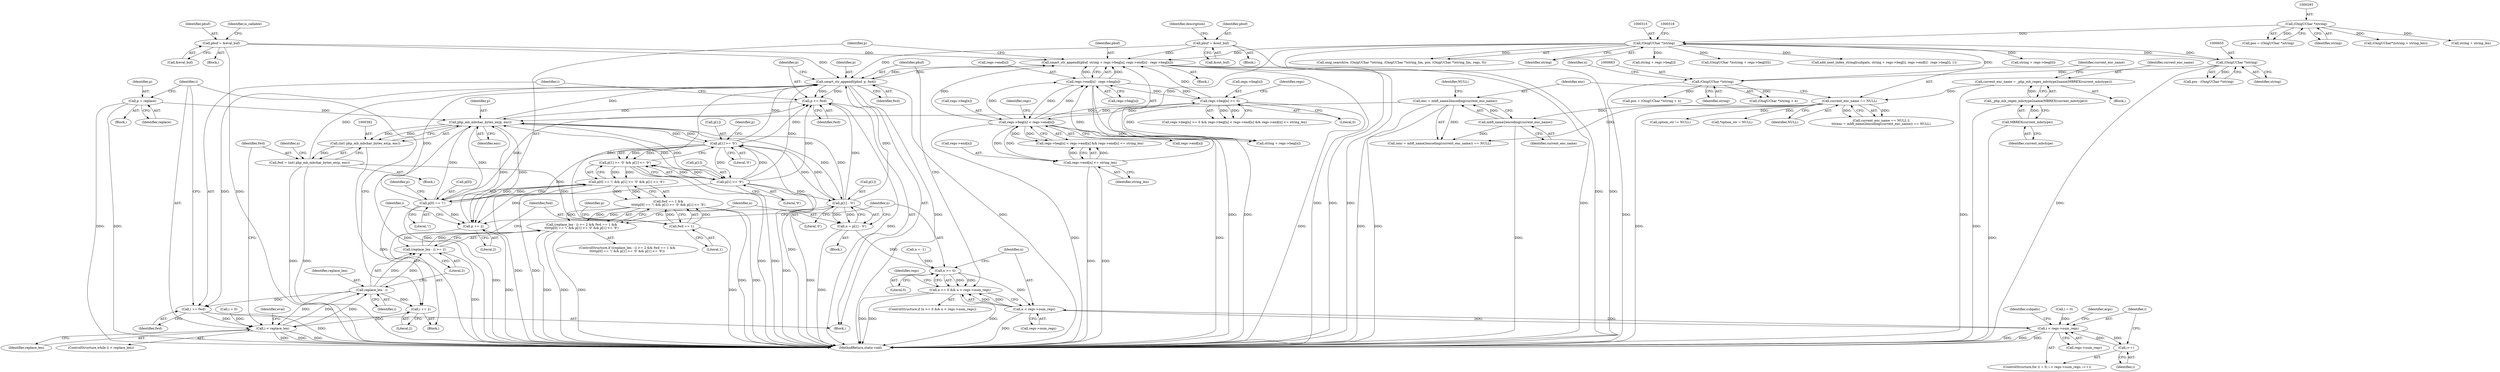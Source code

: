 digraph "0_php-src_5b597a2e5b28e2d5a52fc1be13f425f08f47cb62?w=1_1@pointer" {
"1000476" [label="(Call,smart_str_appendl(pbuf, string + regs->beg[n], regs->end[n] - regs->beg[n]))"];
"1000267" [label="(Call,pbuf = &eval_buf)"];
"1000273" [label="(Call,pbuf = &out_buf)"];
"1000504" [label="(Call,smart_str_appendl(pbuf, p, fwd))"];
"1000476" [label="(Call,smart_str_appendl(pbuf, string + regs->beg[n], regs->end[n] - regs->beg[n]))"];
"1000314" [label="(Call,(OnigUChar *)string)"];
"1000654" [label="(Call,(OnigUChar *)string)"];
"1000662" [label="(Call,(OnigUChar *)string)"];
"1000292" [label="(Call,(OnigUChar *)string)"];
"1000449" [label="(Call,regs->beg[n] >= 0)"];
"1000485" [label="(Call,regs->end[n] - regs->beg[n])"];
"1000457" [label="(Call,regs->beg[n] < regs->end[n])"];
"1000468" [label="(Call,regs->end[n] <= string_len)"];
"1000393" [label="(Call,php_mb_mbchar_bytes_ex(p, enc))"];
"1000508" [label="(Call,p += fwd)"];
"1000418" [label="(Call,p[1] >= '0')"];
"1000423" [label="(Call,p[1] <= '9')"];
"1000431" [label="(Call,p[1] - '0')"];
"1000412" [label="(Call,p[0] == '\\')"];
"1000496" [label="(Call,p += 2)"];
"1000380" [label="(Call,p = replace)"];
"1000166" [label="(Call,enc = mbfl_name2encoding(current_enc_name))"];
"1000168" [label="(Call,mbfl_name2encoding(current_enc_name))"];
"1000162" [label="(Call,current_enc_name == NULL)"];
"1000155" [label="(Call,current_enc_name = _php_mb_regex_mbctype2name(MBREX(current_mbctype)))"];
"1000157" [label="(Call,_php_mb_regex_mbctype2name(MBREX(current_mbctype)))"];
"1000158" [label="(Call,MBREX(current_mbctype))"];
"1000408" [label="(Call,fwd == 1)"];
"1000389" [label="(Call,fwd = (int) php_mb_mbchar_bytes_ex(p, enc))"];
"1000391" [label="(Call,(int) php_mb_mbchar_bytes_ex(p, enc))"];
"1000407" [label="(Call,fwd == 1 &&\n\t\t\t\t\tp[0] == '\\' && p[1] >= '0' && p[1] <= '9')"];
"1000401" [label="(Call,(replace_len - i) >= 2 && fwd == 1 &&\n\t\t\t\t\tp[0] == '\\' && p[1] >= '0' && p[1] <= '9')"];
"1000411" [label="(Call,p[0] == '\\' && p[1] >= '0' && p[1] <= '9')"];
"1000417" [label="(Call,p[1] >= '0' && p[1] <= '9')"];
"1000429" [label="(Call,n = p[1] - '0')"];
"1000438" [label="(Call,n >= 0)"];
"1000437" [label="(Call,n >= 0 && n < regs->num_regs)"];
"1000441" [label="(Call,n < regs->num_regs)"];
"1000530" [label="(Call,i < regs->num_regs)"];
"1000535" [label="(Call,i++)"];
"1000511" [label="(Call,i += fwd)"];
"1000384" [label="(Call,i < replace_len)"];
"1000403" [label="(Call,replace_len - i)"];
"1000402" [label="(Call,(replace_len - i) >= 2)"];
"1000499" [label="(Call,i += 2)"];
"1000400" [label="(ControlStructure,if ((replace_len - i) >= 2 && fwd == 1 &&\n\t\t\t\t\tp[0] == '\\' && p[1] >= '0' && p[1] <= '9'))"];
"1000438" [label="(Call,n >= 0)"];
"1000385" [label="(Identifier,i)"];
"1000275" [label="(Call,&out_buf)"];
"1000491" [label="(Call,regs->beg[n])"];
"1000443" [label="(Call,regs->num_regs)"];
"1000527" [label="(Call,i = 0)"];
"1000507" [label="(Identifier,fwd)"];
"1000420" [label="(Identifier,p)"];
"1000463" [label="(Call,regs->end[n])"];
"1000536" [label="(Identifier,i)"];
"1000416" [label="(Literal,'\\')"];
"1000406" [label="(Literal,2)"];
"1000458" [label="(Call,regs->beg[n])"];
"1000166" [label="(Call,enc = mbfl_name2encoding(current_enc_name))"];
"1000386" [label="(Identifier,replace_len)"];
"1000503" [label="(Block,)"];
"1000417" [label="(Call,p[1] >= '0' && p[1] <= '9')"];
"1000272" [label="(Block,)"];
"1000442" [label="(Identifier,n)"];
"1000510" [label="(Identifier,fwd)"];
"1000498" [label="(Literal,2)"];
"1000428" [label="(Block,)"];
"1000405" [label="(Identifier,i)"];
"1000432" [label="(Call,p[1])"];
"1000497" [label="(Identifier,p)"];
"1000456" [label="(Call,regs->beg[n] < regs->end[n] && regs->end[n] <= string_len)"];
"1000312" [label="(Call,onig_search(re, (OnigUChar *)string, (OnigUChar *)string_lim, pos, (OnigUChar *)string_lim, regs, 0))"];
"1000450" [label="(Call,regs->beg[n])"];
"1000297" [label="(Call,(OnigUChar*)(string + string_len))"];
"1000268" [label="(Identifier,pbuf)"];
"1000664" [label="(Identifier,string)"];
"1000506" [label="(Identifier,p)"];
"1000404" [label="(Identifier,replace_len)"];
"1000486" [label="(Call,regs->end[n])"];
"1000743" [label="(MethodReturn,static void)"];
"1000316" [label="(Identifier,string)"];
"1000662" [label="(Call,(OnigUChar *)string)"];
"1000423" [label="(Call,p[1] <= '9')"];
"1000460" [label="(Identifier,regs)"];
"1000165" [label="(Call,(enc = mbfl_name2encoding(current_enc_name)) == NULL)"];
"1000299" [label="(Call,string + string_len)"];
"1000526" [label="(ControlStructure,for (i = 0; i < regs->num_regs; i++))"];
"1000496" [label="(Call,p += 2)"];
"1000168" [label="(Call,mbfl_name2encoding(current_enc_name))"];
"1000424" [label="(Call,p[1])"];
"1000513" [label="(Identifier,fwd)"];
"1000381" [label="(Identifier,p)"];
"1000429" [label="(Call,n = p[1] - '0')"];
"1000159" [label="(Identifier,current_mbctype)"];
"1000439" [label="(Identifier,n)"];
"1000505" [label="(Identifier,pbuf)"];
"1000162" [label="(Call,current_enc_name == NULL)"];
"1000418" [label="(Call,p[1] >= '0')"];
"1000485" [label="(Call,regs->end[n] - regs->beg[n])"];
"1000157" [label="(Call,_php_mb_regex_mbctype2name(MBREX(current_mbctype)))"];
"1000659" [label="(Call,pos = (OnigUChar *)string + n)"];
"1000419" [label="(Call,p[1])"];
"1000410" [label="(Literal,1)"];
"1000500" [label="(Identifier,i)"];
"1000376" [label="(Block,)"];
"1000382" [label="(Identifier,replace)"];
"1000384" [label="(Call,i < replace_len)"];
"1000387" [label="(Block,)"];
"1000446" [label="(Block,)"];
"1000437" [label="(Call,n >= 0 && n < regs->num_regs)"];
"1000153" [label="(Block,)"];
"1000530" [label="(Call,i < regs->num_regs)"];
"1000412" [label="(Call,p[0] == '\\')"];
"1000656" [label="(Identifier,string)"];
"1000511" [label="(Call,i += fwd)"];
"1000396" [label="(Call,n = -1)"];
"1000561" [label="(Identifier,args)"];
"1000448" [label="(Call,regs->beg[n] >= 0 && regs->beg[n] < regs->end[n] && regs->end[n] <= string_len)"];
"1000427" [label="(Literal,'9')"];
"1000393" [label="(Call,php_mb_mbchar_bytes_ex(p, enc))"];
"1000474" [label="(Identifier,string_len)"];
"1000540" [label="(Call,string + regs->beg[i])"];
"1000169" [label="(Identifier,current_enc_name)"];
"1000161" [label="(Call,current_enc_name == NULL ||\n\t\t\t(enc = mbfl_name2encoding(current_enc_name)) == NULL)"];
"1000267" [label="(Call,pbuf = &eval_buf)"];
"1000452" [label="(Identifier,regs)"];
"1000440" [label="(Literal,0)"];
"1000409" [label="(Identifier,fwd)"];
"1000532" [label="(Call,regs->num_regs)"];
"1000455" [label="(Literal,0)"];
"1000535" [label="(Call,i++)"];
"1000476" [label="(Call,smart_str_appendl(pbuf, string + regs->beg[n], regs->end[n] - regs->beg[n]))"];
"1000499" [label="(Call,i += 2)"];
"1000411" [label="(Call,p[0] == '\\' && p[1] >= '0' && p[1] <= '9')"];
"1000435" [label="(Literal,'0')"];
"1000383" [label="(ControlStructure,while (i < replace_len))"];
"1000314" [label="(Call,(OnigUChar *)string)"];
"1000155" [label="(Call,current_enc_name = _php_mb_regex_mbctype2name(MBREX(current_mbctype)))"];
"1000380" [label="(Call,p = replace)"];
"1000292" [label="(Call,(OnigUChar *)string)"];
"1000377" [label="(Call,i = 0)"];
"1000269" [label="(Call,&eval_buf)"];
"1000266" [label="(Block,)"];
"1000441" [label="(Call,n < regs->num_regs)"];
"1000531" [label="(Identifier,i)"];
"1000475" [label="(Block,)"];
"1000468" [label="(Call,regs->end[n] <= string_len)"];
"1000363" [label="(Call,(OnigUChar *)(string + regs->beg[0]))"];
"1000478" [label="(Call,string + regs->beg[n])"];
"1000431" [label="(Call,p[1] - '0')"];
"1000407" [label="(Call,fwd == 1 &&\n\t\t\t\t\tp[0] == '\\' && p[1] >= '0' && p[1] <= '9')"];
"1000170" [label="(Identifier,NULL)"];
"1000290" [label="(Call,pos = (OnigUChar *)string)"];
"1000654" [label="(Call,(OnigUChar *)string)"];
"1000158" [label="(Call,MBREX(current_mbctype))"];
"1000196" [label="(Call,option_str != NULL)"];
"1000163" [label="(Identifier,current_enc_name)"];
"1000538" [label="(Call,add_next_index_stringl(subpats, string + regs->beg[i], regs->end[i] - regs->beg[i], 1))"];
"1000661" [label="(Call,(OnigUChar *)string + n)"];
"1000539" [label="(Identifier,subpats)"];
"1000365" [label="(Call,string + regs->beg[0])"];
"1000665" [label="(Identifier,n)"];
"1000401" [label="(Call,(replace_len - i) >= 2 && fwd == 1 &&\n\t\t\t\t\tp[0] == '\\' && p[1] >= '0' && p[1] <= '9')"];
"1000394" [label="(Identifier,p)"];
"1000471" [label="(Identifier,regs)"];
"1000449" [label="(Call,regs->beg[n] >= 0)"];
"1000512" [label="(Identifier,i)"];
"1000391" [label="(Call,(int) php_mb_mbchar_bytes_ex(p, enc))"];
"1000414" [label="(Identifier,p)"];
"1000294" [label="(Identifier,string)"];
"1000156" [label="(Identifier,current_enc_name)"];
"1000477" [label="(Identifier,pbuf)"];
"1000469" [label="(Call,regs->end[n])"];
"1000436" [label="(ControlStructure,if (n >= 0 && n < regs->num_regs))"];
"1000389" [label="(Call,fwd = (int) php_mb_mbchar_bytes_ex(p, enc))"];
"1000509" [label="(Identifier,p)"];
"1000390" [label="(Identifier,fwd)"];
"1000164" [label="(Identifier,NULL)"];
"1000508" [label="(Call,p += fwd)"];
"1000408" [label="(Call,fwd == 1)"];
"1000395" [label="(Identifier,enc)"];
"1000457" [label="(Call,regs->beg[n] < regs->end[n])"];
"1000178" [label="(Call,*option_str = NULL)"];
"1000281" [label="(Identifier,is_callable)"];
"1000397" [label="(Identifier,n)"];
"1000402" [label="(Call,(replace_len - i) >= 2)"];
"1000501" [label="(Literal,2)"];
"1000413" [label="(Call,p[0])"];
"1000273" [label="(Call,pbuf = &out_buf)"];
"1000616" [label="(Identifier,eval)"];
"1000425" [label="(Identifier,p)"];
"1000430" [label="(Identifier,n)"];
"1000504" [label="(Call,smart_str_appendl(pbuf, p, fwd))"];
"1000422" [label="(Literal,'0')"];
"1000278" [label="(Identifier,description)"];
"1000167" [label="(Identifier,enc)"];
"1000652" [label="(Call,pos - (OnigUChar *)string)"];
"1000403" [label="(Call,replace_len - i)"];
"1000274" [label="(Identifier,pbuf)"];
"1000476" -> "1000475"  [label="AST: "];
"1000476" -> "1000485"  [label="CFG: "];
"1000477" -> "1000476"  [label="AST: "];
"1000478" -> "1000476"  [label="AST: "];
"1000485" -> "1000476"  [label="AST: "];
"1000497" -> "1000476"  [label="CFG: "];
"1000476" -> "1000743"  [label="DDG: "];
"1000476" -> "1000743"  [label="DDG: "];
"1000476" -> "1000743"  [label="DDG: "];
"1000476" -> "1000743"  [label="DDG: "];
"1000267" -> "1000476"  [label="DDG: "];
"1000273" -> "1000476"  [label="DDG: "];
"1000504" -> "1000476"  [label="DDG: "];
"1000314" -> "1000476"  [label="DDG: "];
"1000449" -> "1000476"  [label="DDG: "];
"1000457" -> "1000476"  [label="DDG: "];
"1000485" -> "1000476"  [label="DDG: "];
"1000485" -> "1000476"  [label="DDG: "];
"1000476" -> "1000504"  [label="DDG: "];
"1000267" -> "1000266"  [label="AST: "];
"1000267" -> "1000269"  [label="CFG: "];
"1000268" -> "1000267"  [label="AST: "];
"1000269" -> "1000267"  [label="AST: "];
"1000281" -> "1000267"  [label="CFG: "];
"1000267" -> "1000743"  [label="DDG: "];
"1000267" -> "1000504"  [label="DDG: "];
"1000273" -> "1000272"  [label="AST: "];
"1000273" -> "1000275"  [label="CFG: "];
"1000274" -> "1000273"  [label="AST: "];
"1000275" -> "1000273"  [label="AST: "];
"1000278" -> "1000273"  [label="CFG: "];
"1000273" -> "1000743"  [label="DDG: "];
"1000273" -> "1000504"  [label="DDG: "];
"1000504" -> "1000503"  [label="AST: "];
"1000504" -> "1000507"  [label="CFG: "];
"1000505" -> "1000504"  [label="AST: "];
"1000506" -> "1000504"  [label="AST: "];
"1000507" -> "1000504"  [label="AST: "];
"1000509" -> "1000504"  [label="CFG: "];
"1000504" -> "1000743"  [label="DDG: "];
"1000504" -> "1000743"  [label="DDG: "];
"1000393" -> "1000504"  [label="DDG: "];
"1000418" -> "1000504"  [label="DDG: "];
"1000412" -> "1000504"  [label="DDG: "];
"1000423" -> "1000504"  [label="DDG: "];
"1000431" -> "1000504"  [label="DDG: "];
"1000408" -> "1000504"  [label="DDG: "];
"1000389" -> "1000504"  [label="DDG: "];
"1000504" -> "1000508"  [label="DDG: "];
"1000504" -> "1000508"  [label="DDG: "];
"1000504" -> "1000511"  [label="DDG: "];
"1000314" -> "1000312"  [label="AST: "];
"1000314" -> "1000316"  [label="CFG: "];
"1000315" -> "1000314"  [label="AST: "];
"1000316" -> "1000314"  [label="AST: "];
"1000318" -> "1000314"  [label="CFG: "];
"1000314" -> "1000743"  [label="DDG: "];
"1000314" -> "1000312"  [label="DDG: "];
"1000654" -> "1000314"  [label="DDG: "];
"1000662" -> "1000314"  [label="DDG: "];
"1000292" -> "1000314"  [label="DDG: "];
"1000314" -> "1000363"  [label="DDG: "];
"1000314" -> "1000365"  [label="DDG: "];
"1000314" -> "1000478"  [label="DDG: "];
"1000314" -> "1000538"  [label="DDG: "];
"1000314" -> "1000540"  [label="DDG: "];
"1000314" -> "1000654"  [label="DDG: "];
"1000654" -> "1000652"  [label="AST: "];
"1000654" -> "1000656"  [label="CFG: "];
"1000655" -> "1000654"  [label="AST: "];
"1000656" -> "1000654"  [label="AST: "];
"1000652" -> "1000654"  [label="CFG: "];
"1000654" -> "1000743"  [label="DDG: "];
"1000654" -> "1000652"  [label="DDG: "];
"1000654" -> "1000662"  [label="DDG: "];
"1000662" -> "1000661"  [label="AST: "];
"1000662" -> "1000664"  [label="CFG: "];
"1000663" -> "1000662"  [label="AST: "];
"1000664" -> "1000662"  [label="AST: "];
"1000665" -> "1000662"  [label="CFG: "];
"1000662" -> "1000743"  [label="DDG: "];
"1000662" -> "1000659"  [label="DDG: "];
"1000662" -> "1000661"  [label="DDG: "];
"1000292" -> "1000290"  [label="AST: "];
"1000292" -> "1000294"  [label="CFG: "];
"1000293" -> "1000292"  [label="AST: "];
"1000294" -> "1000292"  [label="AST: "];
"1000290" -> "1000292"  [label="CFG: "];
"1000292" -> "1000290"  [label="DDG: "];
"1000292" -> "1000297"  [label="DDG: "];
"1000292" -> "1000299"  [label="DDG: "];
"1000449" -> "1000448"  [label="AST: "];
"1000449" -> "1000455"  [label="CFG: "];
"1000450" -> "1000449"  [label="AST: "];
"1000455" -> "1000449"  [label="AST: "];
"1000460" -> "1000449"  [label="CFG: "];
"1000448" -> "1000449"  [label="CFG: "];
"1000449" -> "1000743"  [label="DDG: "];
"1000449" -> "1000448"  [label="DDG: "];
"1000449" -> "1000448"  [label="DDG: "];
"1000485" -> "1000449"  [label="DDG: "];
"1000457" -> "1000449"  [label="DDG: "];
"1000449" -> "1000457"  [label="DDG: "];
"1000449" -> "1000478"  [label="DDG: "];
"1000449" -> "1000485"  [label="DDG: "];
"1000485" -> "1000491"  [label="CFG: "];
"1000486" -> "1000485"  [label="AST: "];
"1000491" -> "1000485"  [label="AST: "];
"1000485" -> "1000743"  [label="DDG: "];
"1000485" -> "1000743"  [label="DDG: "];
"1000485" -> "1000457"  [label="DDG: "];
"1000457" -> "1000485"  [label="DDG: "];
"1000457" -> "1000485"  [label="DDG: "];
"1000468" -> "1000485"  [label="DDG: "];
"1000457" -> "1000456"  [label="AST: "];
"1000457" -> "1000463"  [label="CFG: "];
"1000458" -> "1000457"  [label="AST: "];
"1000463" -> "1000457"  [label="AST: "];
"1000471" -> "1000457"  [label="CFG: "];
"1000456" -> "1000457"  [label="CFG: "];
"1000457" -> "1000743"  [label="DDG: "];
"1000457" -> "1000743"  [label="DDG: "];
"1000457" -> "1000456"  [label="DDG: "];
"1000457" -> "1000456"  [label="DDG: "];
"1000468" -> "1000457"  [label="DDG: "];
"1000457" -> "1000468"  [label="DDG: "];
"1000457" -> "1000478"  [label="DDG: "];
"1000468" -> "1000456"  [label="AST: "];
"1000468" -> "1000474"  [label="CFG: "];
"1000469" -> "1000468"  [label="AST: "];
"1000474" -> "1000468"  [label="AST: "];
"1000456" -> "1000468"  [label="CFG: "];
"1000468" -> "1000743"  [label="DDG: "];
"1000468" -> "1000743"  [label="DDG: "];
"1000468" -> "1000456"  [label="DDG: "];
"1000468" -> "1000456"  [label="DDG: "];
"1000393" -> "1000391"  [label="AST: "];
"1000393" -> "1000395"  [label="CFG: "];
"1000394" -> "1000393"  [label="AST: "];
"1000395" -> "1000393"  [label="AST: "];
"1000391" -> "1000393"  [label="CFG: "];
"1000393" -> "1000743"  [label="DDG: "];
"1000393" -> "1000391"  [label="DDG: "];
"1000393" -> "1000391"  [label="DDG: "];
"1000508" -> "1000393"  [label="DDG: "];
"1000496" -> "1000393"  [label="DDG: "];
"1000418" -> "1000393"  [label="DDG: "];
"1000380" -> "1000393"  [label="DDG: "];
"1000412" -> "1000393"  [label="DDG: "];
"1000423" -> "1000393"  [label="DDG: "];
"1000431" -> "1000393"  [label="DDG: "];
"1000166" -> "1000393"  [label="DDG: "];
"1000393" -> "1000412"  [label="DDG: "];
"1000393" -> "1000418"  [label="DDG: "];
"1000393" -> "1000423"  [label="DDG: "];
"1000393" -> "1000431"  [label="DDG: "];
"1000393" -> "1000496"  [label="DDG: "];
"1000508" -> "1000503"  [label="AST: "];
"1000508" -> "1000510"  [label="CFG: "];
"1000509" -> "1000508"  [label="AST: "];
"1000510" -> "1000508"  [label="AST: "];
"1000512" -> "1000508"  [label="CFG: "];
"1000508" -> "1000743"  [label="DDG: "];
"1000418" -> "1000508"  [label="DDG: "];
"1000412" -> "1000508"  [label="DDG: "];
"1000423" -> "1000508"  [label="DDG: "];
"1000431" -> "1000508"  [label="DDG: "];
"1000418" -> "1000417"  [label="AST: "];
"1000418" -> "1000422"  [label="CFG: "];
"1000419" -> "1000418"  [label="AST: "];
"1000422" -> "1000418"  [label="AST: "];
"1000425" -> "1000418"  [label="CFG: "];
"1000417" -> "1000418"  [label="CFG: "];
"1000418" -> "1000743"  [label="DDG: "];
"1000418" -> "1000417"  [label="DDG: "];
"1000418" -> "1000417"  [label="DDG: "];
"1000423" -> "1000418"  [label="DDG: "];
"1000431" -> "1000418"  [label="DDG: "];
"1000418" -> "1000423"  [label="DDG: "];
"1000418" -> "1000431"  [label="DDG: "];
"1000418" -> "1000496"  [label="DDG: "];
"1000423" -> "1000417"  [label="AST: "];
"1000423" -> "1000427"  [label="CFG: "];
"1000424" -> "1000423"  [label="AST: "];
"1000427" -> "1000423"  [label="AST: "];
"1000417" -> "1000423"  [label="CFG: "];
"1000423" -> "1000743"  [label="DDG: "];
"1000423" -> "1000417"  [label="DDG: "];
"1000423" -> "1000417"  [label="DDG: "];
"1000423" -> "1000431"  [label="DDG: "];
"1000423" -> "1000496"  [label="DDG: "];
"1000431" -> "1000429"  [label="AST: "];
"1000431" -> "1000435"  [label="CFG: "];
"1000432" -> "1000431"  [label="AST: "];
"1000435" -> "1000431"  [label="AST: "];
"1000429" -> "1000431"  [label="CFG: "];
"1000431" -> "1000743"  [label="DDG: "];
"1000431" -> "1000429"  [label="DDG: "];
"1000431" -> "1000429"  [label="DDG: "];
"1000431" -> "1000496"  [label="DDG: "];
"1000412" -> "1000411"  [label="AST: "];
"1000412" -> "1000416"  [label="CFG: "];
"1000413" -> "1000412"  [label="AST: "];
"1000416" -> "1000412"  [label="AST: "];
"1000420" -> "1000412"  [label="CFG: "];
"1000411" -> "1000412"  [label="CFG: "];
"1000412" -> "1000743"  [label="DDG: "];
"1000412" -> "1000411"  [label="DDG: "];
"1000412" -> "1000411"  [label="DDG: "];
"1000412" -> "1000496"  [label="DDG: "];
"1000496" -> "1000446"  [label="AST: "];
"1000496" -> "1000498"  [label="CFG: "];
"1000497" -> "1000496"  [label="AST: "];
"1000498" -> "1000496"  [label="AST: "];
"1000500" -> "1000496"  [label="CFG: "];
"1000496" -> "1000743"  [label="DDG: "];
"1000380" -> "1000376"  [label="AST: "];
"1000380" -> "1000382"  [label="CFG: "];
"1000381" -> "1000380"  [label="AST: "];
"1000382" -> "1000380"  [label="AST: "];
"1000385" -> "1000380"  [label="CFG: "];
"1000380" -> "1000743"  [label="DDG: "];
"1000380" -> "1000743"  [label="DDG: "];
"1000166" -> "1000165"  [label="AST: "];
"1000166" -> "1000168"  [label="CFG: "];
"1000167" -> "1000166"  [label="AST: "];
"1000168" -> "1000166"  [label="AST: "];
"1000170" -> "1000166"  [label="CFG: "];
"1000166" -> "1000743"  [label="DDG: "];
"1000166" -> "1000743"  [label="DDG: "];
"1000166" -> "1000165"  [label="DDG: "];
"1000168" -> "1000166"  [label="DDG: "];
"1000168" -> "1000169"  [label="CFG: "];
"1000169" -> "1000168"  [label="AST: "];
"1000168" -> "1000743"  [label="DDG: "];
"1000168" -> "1000165"  [label="DDG: "];
"1000162" -> "1000168"  [label="DDG: "];
"1000162" -> "1000161"  [label="AST: "];
"1000162" -> "1000164"  [label="CFG: "];
"1000163" -> "1000162"  [label="AST: "];
"1000164" -> "1000162"  [label="AST: "];
"1000167" -> "1000162"  [label="CFG: "];
"1000161" -> "1000162"  [label="CFG: "];
"1000162" -> "1000743"  [label="DDG: "];
"1000162" -> "1000161"  [label="DDG: "];
"1000162" -> "1000161"  [label="DDG: "];
"1000155" -> "1000162"  [label="DDG: "];
"1000162" -> "1000165"  [label="DDG: "];
"1000162" -> "1000178"  [label="DDG: "];
"1000162" -> "1000196"  [label="DDG: "];
"1000155" -> "1000153"  [label="AST: "];
"1000155" -> "1000157"  [label="CFG: "];
"1000156" -> "1000155"  [label="AST: "];
"1000157" -> "1000155"  [label="AST: "];
"1000163" -> "1000155"  [label="CFG: "];
"1000155" -> "1000743"  [label="DDG: "];
"1000157" -> "1000155"  [label="DDG: "];
"1000157" -> "1000158"  [label="CFG: "];
"1000158" -> "1000157"  [label="AST: "];
"1000157" -> "1000743"  [label="DDG: "];
"1000158" -> "1000157"  [label="DDG: "];
"1000158" -> "1000159"  [label="CFG: "];
"1000159" -> "1000158"  [label="AST: "];
"1000158" -> "1000743"  [label="DDG: "];
"1000408" -> "1000407"  [label="AST: "];
"1000408" -> "1000410"  [label="CFG: "];
"1000409" -> "1000408"  [label="AST: "];
"1000410" -> "1000408"  [label="AST: "];
"1000414" -> "1000408"  [label="CFG: "];
"1000407" -> "1000408"  [label="CFG: "];
"1000408" -> "1000743"  [label="DDG: "];
"1000408" -> "1000407"  [label="DDG: "];
"1000408" -> "1000407"  [label="DDG: "];
"1000389" -> "1000408"  [label="DDG: "];
"1000389" -> "1000387"  [label="AST: "];
"1000389" -> "1000391"  [label="CFG: "];
"1000390" -> "1000389"  [label="AST: "];
"1000391" -> "1000389"  [label="AST: "];
"1000397" -> "1000389"  [label="CFG: "];
"1000389" -> "1000743"  [label="DDG: "];
"1000389" -> "1000743"  [label="DDG: "];
"1000391" -> "1000389"  [label="DDG: "];
"1000392" -> "1000391"  [label="AST: "];
"1000391" -> "1000743"  [label="DDG: "];
"1000407" -> "1000401"  [label="AST: "];
"1000407" -> "1000411"  [label="CFG: "];
"1000411" -> "1000407"  [label="AST: "];
"1000401" -> "1000407"  [label="CFG: "];
"1000407" -> "1000743"  [label="DDG: "];
"1000407" -> "1000743"  [label="DDG: "];
"1000407" -> "1000401"  [label="DDG: "];
"1000407" -> "1000401"  [label="DDG: "];
"1000411" -> "1000407"  [label="DDG: "];
"1000411" -> "1000407"  [label="DDG: "];
"1000401" -> "1000400"  [label="AST: "];
"1000401" -> "1000402"  [label="CFG: "];
"1000402" -> "1000401"  [label="AST: "];
"1000430" -> "1000401"  [label="CFG: "];
"1000439" -> "1000401"  [label="CFG: "];
"1000401" -> "1000743"  [label="DDG: "];
"1000401" -> "1000743"  [label="DDG: "];
"1000401" -> "1000743"  [label="DDG: "];
"1000402" -> "1000401"  [label="DDG: "];
"1000402" -> "1000401"  [label="DDG: "];
"1000411" -> "1000417"  [label="CFG: "];
"1000417" -> "1000411"  [label="AST: "];
"1000411" -> "1000743"  [label="DDG: "];
"1000411" -> "1000743"  [label="DDG: "];
"1000417" -> "1000411"  [label="DDG: "];
"1000417" -> "1000411"  [label="DDG: "];
"1000417" -> "1000743"  [label="DDG: "];
"1000417" -> "1000743"  [label="DDG: "];
"1000429" -> "1000428"  [label="AST: "];
"1000430" -> "1000429"  [label="AST: "];
"1000439" -> "1000429"  [label="CFG: "];
"1000429" -> "1000743"  [label="DDG: "];
"1000429" -> "1000438"  [label="DDG: "];
"1000438" -> "1000437"  [label="AST: "];
"1000438" -> "1000440"  [label="CFG: "];
"1000439" -> "1000438"  [label="AST: "];
"1000440" -> "1000438"  [label="AST: "];
"1000442" -> "1000438"  [label="CFG: "];
"1000437" -> "1000438"  [label="CFG: "];
"1000438" -> "1000437"  [label="DDG: "];
"1000438" -> "1000437"  [label="DDG: "];
"1000396" -> "1000438"  [label="DDG: "];
"1000438" -> "1000441"  [label="DDG: "];
"1000437" -> "1000436"  [label="AST: "];
"1000437" -> "1000441"  [label="CFG: "];
"1000441" -> "1000437"  [label="AST: "];
"1000452" -> "1000437"  [label="CFG: "];
"1000505" -> "1000437"  [label="CFG: "];
"1000437" -> "1000743"  [label="DDG: "];
"1000437" -> "1000743"  [label="DDG: "];
"1000437" -> "1000743"  [label="DDG: "];
"1000441" -> "1000437"  [label="DDG: "];
"1000441" -> "1000437"  [label="DDG: "];
"1000441" -> "1000443"  [label="CFG: "];
"1000442" -> "1000441"  [label="AST: "];
"1000443" -> "1000441"  [label="AST: "];
"1000441" -> "1000743"  [label="DDG: "];
"1000530" -> "1000441"  [label="DDG: "];
"1000441" -> "1000530"  [label="DDG: "];
"1000530" -> "1000526"  [label="AST: "];
"1000530" -> "1000532"  [label="CFG: "];
"1000531" -> "1000530"  [label="AST: "];
"1000532" -> "1000530"  [label="AST: "];
"1000539" -> "1000530"  [label="CFG: "];
"1000561" -> "1000530"  [label="CFG: "];
"1000530" -> "1000743"  [label="DDG: "];
"1000530" -> "1000743"  [label="DDG: "];
"1000530" -> "1000743"  [label="DDG: "];
"1000527" -> "1000530"  [label="DDG: "];
"1000535" -> "1000530"  [label="DDG: "];
"1000530" -> "1000535"  [label="DDG: "];
"1000535" -> "1000526"  [label="AST: "];
"1000535" -> "1000536"  [label="CFG: "];
"1000536" -> "1000535"  [label="AST: "];
"1000531" -> "1000535"  [label="CFG: "];
"1000511" -> "1000503"  [label="AST: "];
"1000511" -> "1000513"  [label="CFG: "];
"1000512" -> "1000511"  [label="AST: "];
"1000513" -> "1000511"  [label="AST: "];
"1000385" -> "1000511"  [label="CFG: "];
"1000511" -> "1000743"  [label="DDG: "];
"1000511" -> "1000384"  [label="DDG: "];
"1000403" -> "1000511"  [label="DDG: "];
"1000384" -> "1000383"  [label="AST: "];
"1000384" -> "1000386"  [label="CFG: "];
"1000385" -> "1000384"  [label="AST: "];
"1000386" -> "1000384"  [label="AST: "];
"1000390" -> "1000384"  [label="CFG: "];
"1000616" -> "1000384"  [label="CFG: "];
"1000384" -> "1000743"  [label="DDG: "];
"1000384" -> "1000743"  [label="DDG: "];
"1000384" -> "1000743"  [label="DDG: "];
"1000499" -> "1000384"  [label="DDG: "];
"1000377" -> "1000384"  [label="DDG: "];
"1000403" -> "1000384"  [label="DDG: "];
"1000384" -> "1000403"  [label="DDG: "];
"1000384" -> "1000403"  [label="DDG: "];
"1000403" -> "1000402"  [label="AST: "];
"1000403" -> "1000405"  [label="CFG: "];
"1000404" -> "1000403"  [label="AST: "];
"1000405" -> "1000403"  [label="AST: "];
"1000406" -> "1000403"  [label="CFG: "];
"1000403" -> "1000402"  [label="DDG: "];
"1000403" -> "1000402"  [label="DDG: "];
"1000403" -> "1000499"  [label="DDG: "];
"1000402" -> "1000406"  [label="CFG: "];
"1000406" -> "1000402"  [label="AST: "];
"1000409" -> "1000402"  [label="CFG: "];
"1000402" -> "1000743"  [label="DDG: "];
"1000499" -> "1000446"  [label="AST: "];
"1000499" -> "1000501"  [label="CFG: "];
"1000500" -> "1000499"  [label="AST: "];
"1000501" -> "1000499"  [label="AST: "];
"1000385" -> "1000499"  [label="CFG: "];
}
